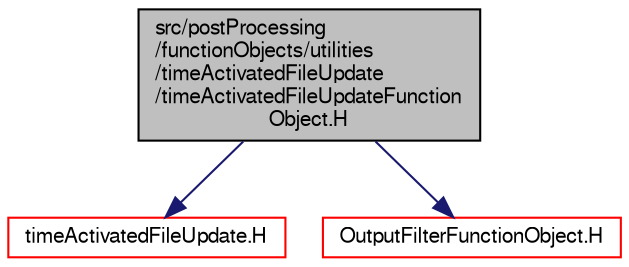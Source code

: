 digraph "src/postProcessing/functionObjects/utilities/timeActivatedFileUpdate/timeActivatedFileUpdateFunctionObject.H"
{
  bgcolor="transparent";
  edge [fontname="FreeSans",fontsize="10",labelfontname="FreeSans",labelfontsize="10"];
  node [fontname="FreeSans",fontsize="10",shape=record];
  Node0 [label="src/postProcessing\l/functionObjects/utilities\l/timeActivatedFileUpdate\l/timeActivatedFileUpdateFunction\lObject.H",height=0.2,width=0.4,color="black", fillcolor="grey75", style="filled", fontcolor="black"];
  Node0 -> Node1 [color="midnightblue",fontsize="10",style="solid",fontname="FreeSans"];
  Node1 [label="timeActivatedFileUpdate.H",height=0.2,width=0.4,color="red",URL="$a13856.html"];
  Node0 -> Node57 [color="midnightblue",fontsize="10",style="solid",fontname="FreeSans"];
  Node57 [label="OutputFilterFunctionObject.H",height=0.2,width=0.4,color="red",URL="$a08975.html"];
}
